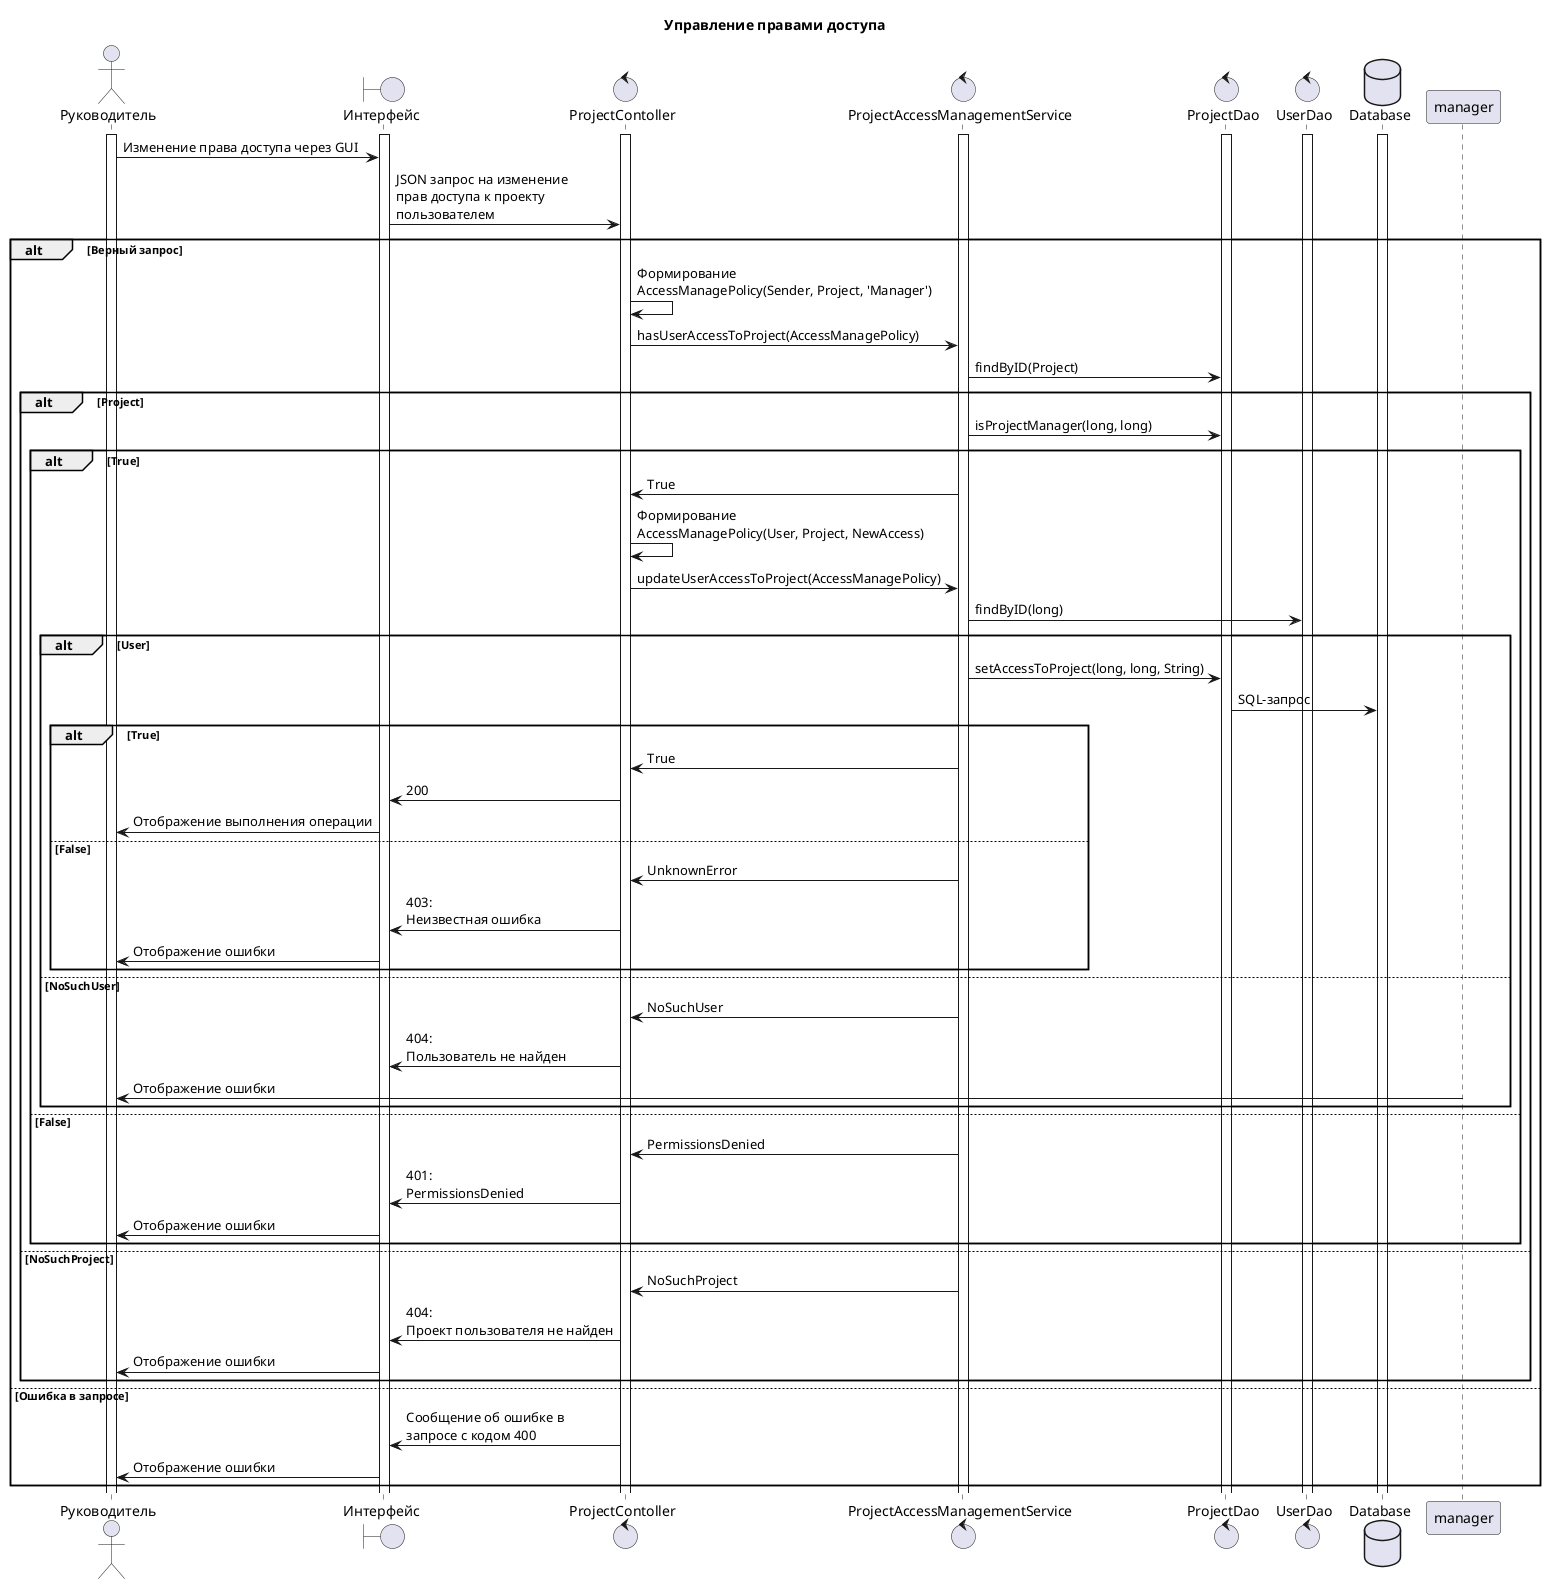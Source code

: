 @startuml sequence
title Управление правами доступа

actor Руководитель as user
boundary "Интерфейс" as site
control ProjectContoller as pcont
control ProjectAccessManagementService as amserv
control ProjectDao as pdao 
control UserDao as udao
database Database as db

activate user
activate site
activate db
activate pcont
activate amserv
activate pdao
activate udao

user -> site : Изменение права доступа через GUI
site -> pcont : JSON запрос на изменение\nправ доступа к проекту\nпользователем

alt Верный запрос
    pcont -> pcont : Формирование\nAccessManagePolicy(Sender, Project, 'Manager')
    pcont -> amserv : hasUserAccessToProject(AccessManagePolicy)
    amserv -> pdao : findByID(Project)
    alt Project
        amserv -> pdao : isProjectManager(long, long)
        alt True
            pcont <- amserv : True
            pcont -> pcont : Формирование\nAccessManagePolicy(User, Project, NewAccess)
            pcont -> amserv: updateUserAccessToProject(AccessManagePolicy)
            amserv -> udao : findByID(long)
            alt User
                amserv -> pdao : setAccessToProject(long, long, String)
                pdao -> db : SQL-запрос
                alt True
                    pcont <- amserv : True
                    site <- pcont : 200
                    user <- site : Отображение выполнения операции
                else False
                    pcont <- amserv : UnknownError 
                    site <- pcont : 403:\nНеизвестная ошибка
                    user <- site : Отображение ошибки
                end
            else NoSuchUser
                pcont <- amserv : NoSuchUser
                site <- pcont : 404:\nПользователь не найден
                user <- manager : Отображение ошибки
            end
        
        else False
            pcont <- amserv : PermissionsDenied
            site <- pcont : 401:\nPermissionsDenied
            user <- site : Отображение ошибки
        end
    else NoSuchProject
        pcont <- amserv : NoSuchProject
        site <- pcont : 404:\nПроект пользователя не найден
        user <- site : Отображение ошибки
    end
    
else Ошибка в запросе
    pcont -> site : Сообщение об ошибке в\nзапросе с кодом 400
    user <- site : Отображение ошибки
end


@enduml
